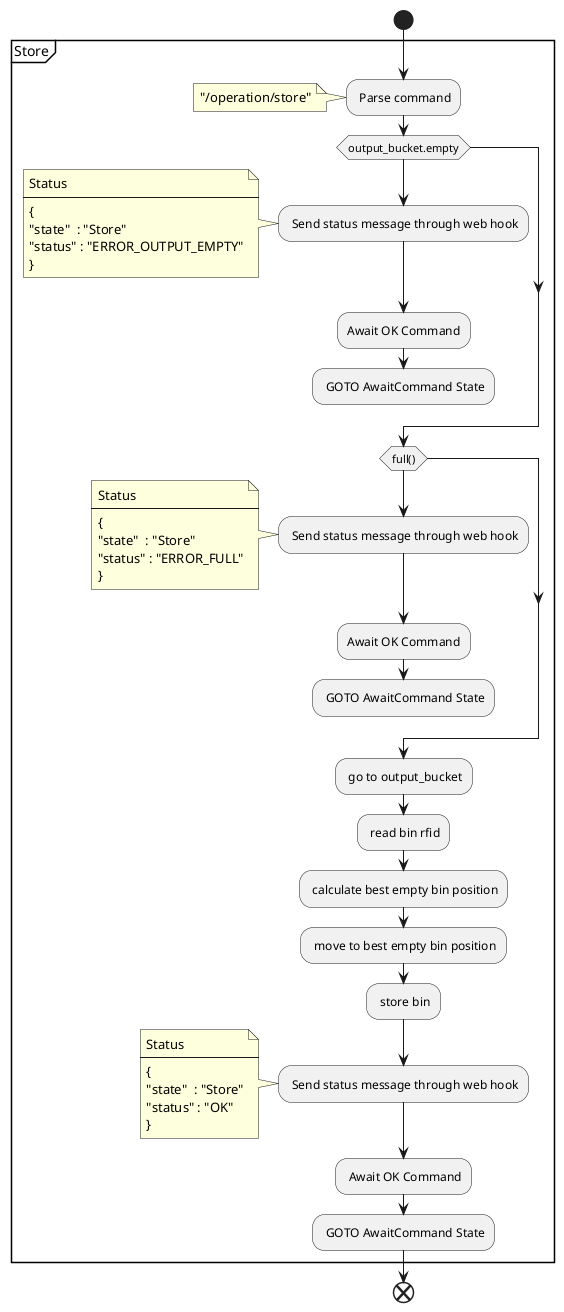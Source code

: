 @startuml Store
start
group Store {
: Parse command;
 note 
"/operation/store"
end note
 if(output_bucket.empty) then 
    : Send status message through web hook;
    note
    Status
    ----
    {
    "state"  : "Store"
    "status" : "ERROR_OUTPUT_EMPTY"
    }
    end note
    :Await OK Command;
    : GOTO AwaitCommand State;
    kill
 endif

if(full()) then
    : Send status message through web hook;
    note
    Status
    ----
    {
    "state"  : "Store"
    "status" : "ERROR_FULL"
    }
    end note
    :Await OK Command;
    : GOTO AwaitCommand State;
    kill
endif

: go to output_bucket;
: read bin rfid;
: calculate best empty bin position;
: move to best empty bin position;
: store bin;
: Send status message through web hook;
note
    Status
    ----
    {
    "state"  : "Store"
    "status" : "OK"
    }
    end note
    : Await OK Command;
    : GOTO AwaitCommand State;
}
end
@enduml